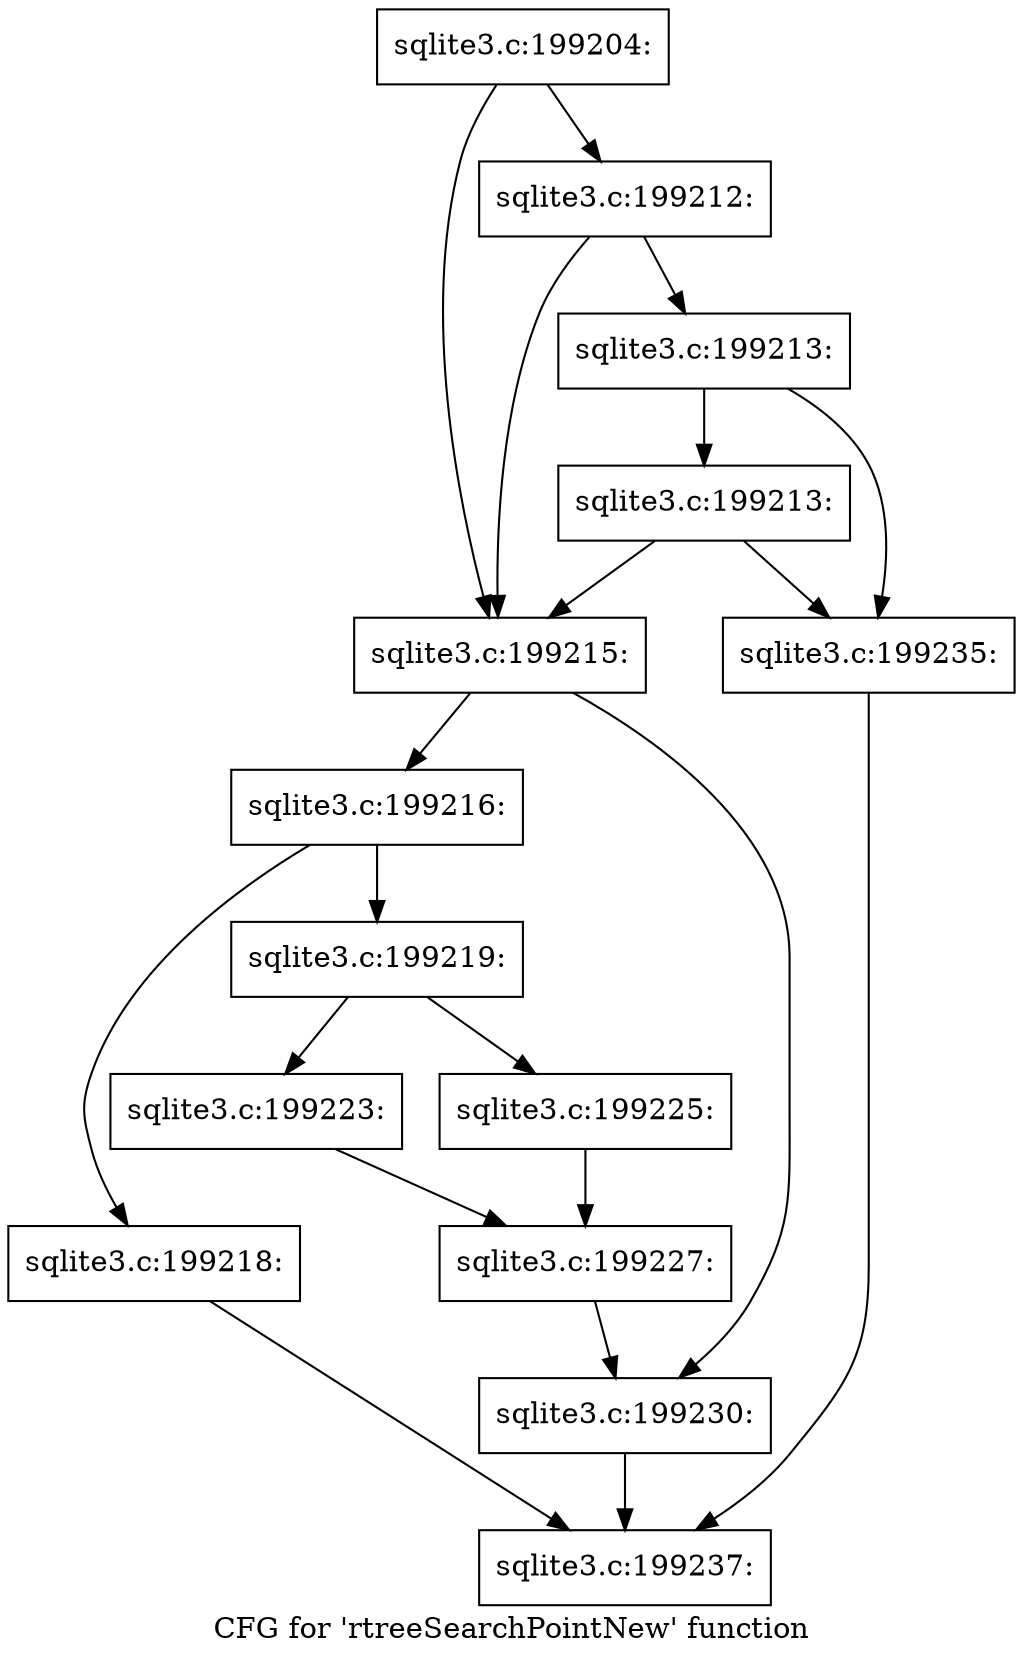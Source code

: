 digraph "CFG for 'rtreeSearchPointNew' function" {
	label="CFG for 'rtreeSearchPointNew' function";

	Node0x55c0fb4ffad0 [shape=record,label="{sqlite3.c:199204:}"];
	Node0x55c0fb4ffad0 -> Node0x55c0f6e92af0;
	Node0x55c0fb4ffad0 -> Node0x55c0fb5055b0;
	Node0x55c0fb5055b0 [shape=record,label="{sqlite3.c:199212:}"];
	Node0x55c0fb5055b0 -> Node0x55c0f6e92af0;
	Node0x55c0fb5055b0 -> Node0x55c0fb505530;
	Node0x55c0fb505530 [shape=record,label="{sqlite3.c:199213:}"];
	Node0x55c0fb505530 -> Node0x55c0fb505ac0;
	Node0x55c0fb505530 -> Node0x55c0fb5054e0;
	Node0x55c0fb505ac0 [shape=record,label="{sqlite3.c:199213:}"];
	Node0x55c0fb505ac0 -> Node0x55c0f6e92af0;
	Node0x55c0fb505ac0 -> Node0x55c0fb5054e0;
	Node0x55c0f6e92af0 [shape=record,label="{sqlite3.c:199215:}"];
	Node0x55c0f6e92af0 -> Node0x55c0fb506400;
	Node0x55c0f6e92af0 -> Node0x55c0fb506450;
	Node0x55c0fb506400 [shape=record,label="{sqlite3.c:199216:}"];
	Node0x55c0fb506400 -> Node0x55c0f6e92fa0;
	Node0x55c0fb506400 -> Node0x55c0fb5071f0;
	Node0x55c0f6e92fa0 [shape=record,label="{sqlite3.c:199218:}"];
	Node0x55c0f6e92fa0 -> Node0x55c0fb5002d0;
	Node0x55c0fb5071f0 [shape=record,label="{sqlite3.c:199219:}"];
	Node0x55c0fb5071f0 -> Node0x55c0fb507d90;
	Node0x55c0fb5071f0 -> Node0x55c0fb507e30;
	Node0x55c0fb507d90 [shape=record,label="{sqlite3.c:199223:}"];
	Node0x55c0fb507d90 -> Node0x55c0fb507de0;
	Node0x55c0fb507e30 [shape=record,label="{sqlite3.c:199225:}"];
	Node0x55c0fb507e30 -> Node0x55c0fb507de0;
	Node0x55c0fb507de0 [shape=record,label="{sqlite3.c:199227:}"];
	Node0x55c0fb507de0 -> Node0x55c0fb506450;
	Node0x55c0fb506450 [shape=record,label="{sqlite3.c:199230:}"];
	Node0x55c0fb506450 -> Node0x55c0fb5002d0;
	Node0x55c0fb5054e0 [shape=record,label="{sqlite3.c:199235:}"];
	Node0x55c0fb5054e0 -> Node0x55c0fb5002d0;
	Node0x55c0fb5002d0 [shape=record,label="{sqlite3.c:199237:}"];
}
